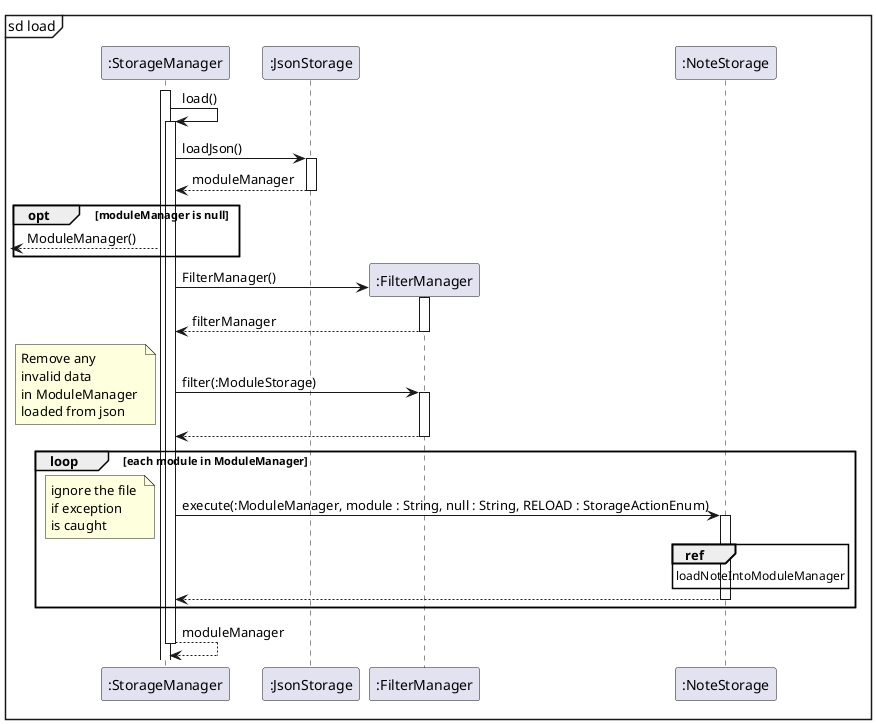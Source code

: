@startuml
'https://plantuml.com/sequence-diagram

mainframe sd load

participant ":StorageManager" as StorageManager

participant ":JsonStorage" as JsonStorage

participant ":FilterManager" as FilterManager

participant ":NoteStorage" as NoteStorage

activate StorageManager
StorageManager -> StorageManager : load()
activate StorageManager
StorageManager -> JsonStorage : loadJson()
activate JsonStorage
return moduleManager
opt moduleManager is null
<-- StorageManager : ModuleManager()
end
create FilterManager
StorageManager -> FilterManager : FilterManager()
activate FilterManager
return filterManager
StorageManager -> FilterManager : filter(:ModuleStorage)
note left : Remove any \ninvalid data \nin ModuleManager \nloaded from json
activate FilterManager
return
loop each module in ModuleManager
  StorageManager -> NoteStorage : execute(:ModuleManager, module : String, null : String, RELOAD : StorageActionEnum)
  activate NoteStorage
  note left : ignore the file \nif exception \nis caught
  ref over NoteStorage
  loadNoteIntoModuleManager
  end
  return
end
return moduleManager





@enduml